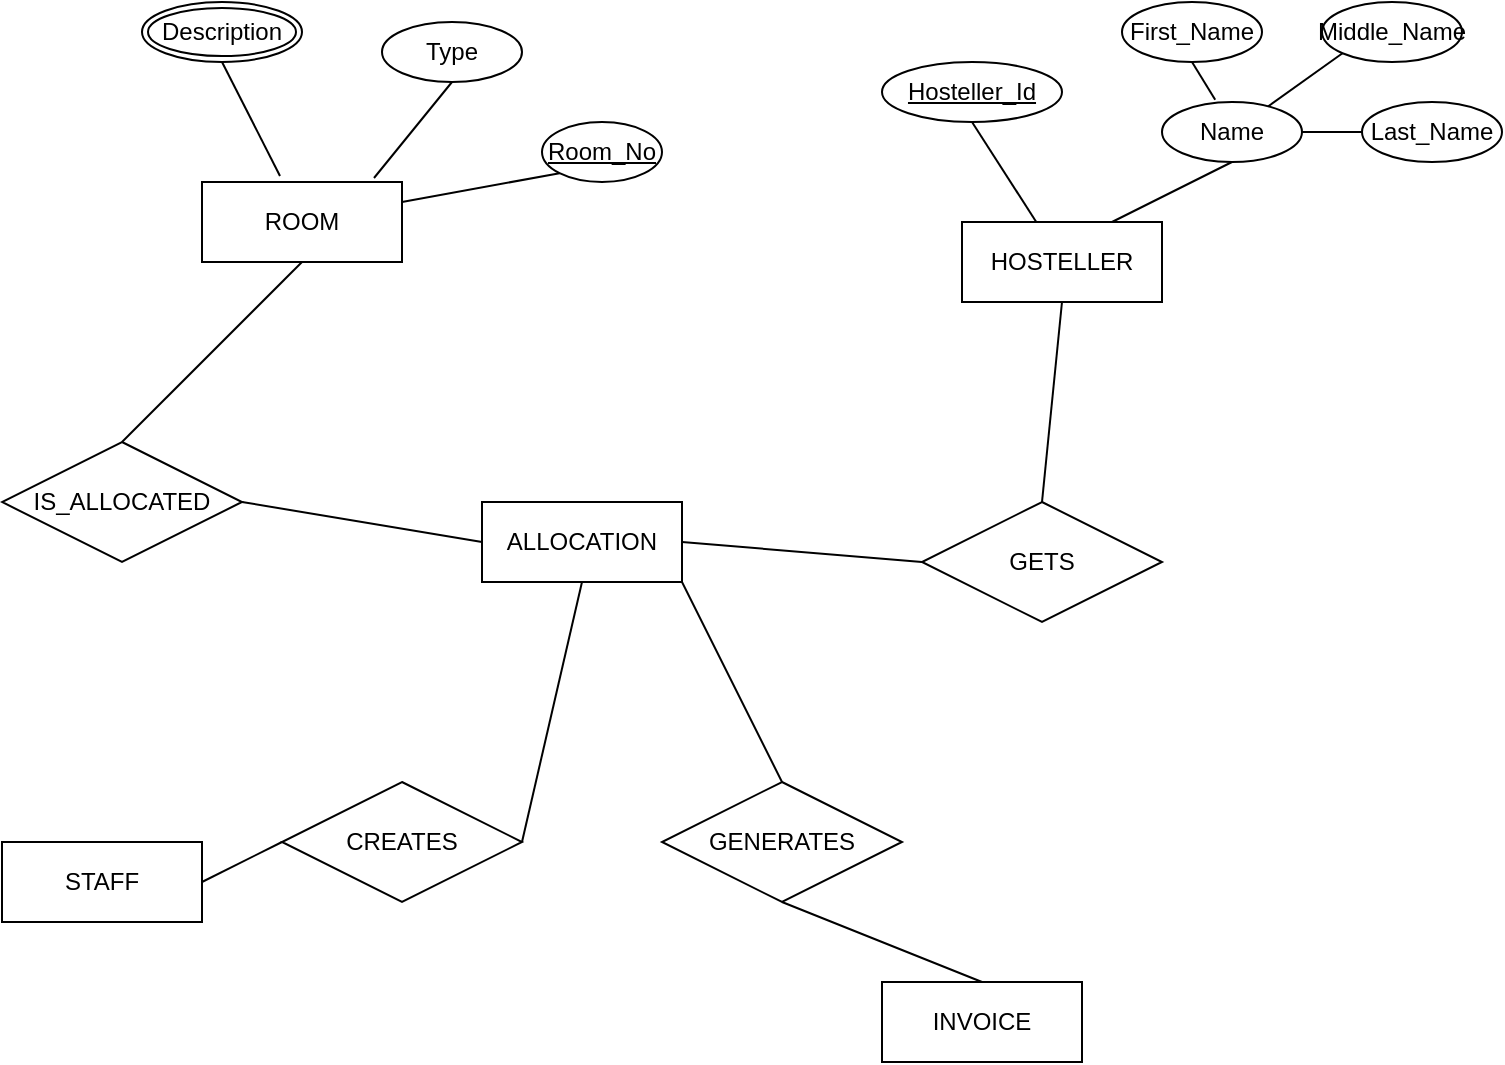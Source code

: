 <mxfile>
    <diagram id="nrbl7JRSLwaBMM6R2UeI" name="Page-1">
        <mxGraphModel dx="1240" dy="594" grid="1" gridSize="10" guides="1" tooltips="1" connect="1" arrows="1" fold="1" page="1" pageScale="1" pageWidth="1169" pageHeight="827" math="0" shadow="0">
            <root>
                <mxCell id="0"/>
                <mxCell id="1" parent="0"/>
                <mxCell id="OrHOSc57DQflPd_nP3Bi-14" style="edgeStyle=none;rounded=0;orthogonalLoop=1;jettySize=auto;html=1;exitX=0.5;exitY=1;exitDx=0;exitDy=0;entryX=0.5;entryY=0;entryDx=0;entryDy=0;endArrow=none;endFill=0;" parent="1" source="OrHOSc57DQflPd_nP3Bi-1" target="OrHOSc57DQflPd_nP3Bi-9" edge="1">
                    <mxGeometry relative="1" as="geometry"/>
                </mxCell>
                <mxCell id="OrHOSc57DQflPd_nP3Bi-1" value="ROOM" style="whiteSpace=wrap;html=1;align=center;" parent="1" vertex="1">
                    <mxGeometry x="280" y="190" width="100" height="40" as="geometry"/>
                </mxCell>
                <mxCell id="OrHOSc57DQflPd_nP3Bi-12" style="rounded=0;orthogonalLoop=1;jettySize=auto;html=1;exitX=0.5;exitY=1;exitDx=0;exitDy=0;entryX=0.5;entryY=0;entryDx=0;entryDy=0;endArrow=none;endFill=0;" parent="1" source="OrHOSc57DQflPd_nP3Bi-2" target="OrHOSc57DQflPd_nP3Bi-11" edge="1">
                    <mxGeometry relative="1" as="geometry"/>
                </mxCell>
                <mxCell id="OrHOSc57DQflPd_nP3Bi-2" value="HOSTELLER" style="whiteSpace=wrap;html=1;align=center;" parent="1" vertex="1">
                    <mxGeometry x="660" y="210" width="100" height="40" as="geometry"/>
                </mxCell>
                <mxCell id="OrHOSc57DQflPd_nP3Bi-18" style="edgeStyle=none;rounded=0;orthogonalLoop=1;jettySize=auto;html=1;exitX=1;exitY=0.5;exitDx=0;exitDy=0;entryX=0;entryY=0.5;entryDx=0;entryDy=0;endArrow=none;endFill=0;" parent="1" source="OrHOSc57DQflPd_nP3Bi-3" target="OrHOSc57DQflPd_nP3Bi-17" edge="1">
                    <mxGeometry relative="1" as="geometry"/>
                </mxCell>
                <mxCell id="OrHOSc57DQflPd_nP3Bi-3" value="STAFF" style="whiteSpace=wrap;html=1;align=center;" parent="1" vertex="1">
                    <mxGeometry x="180" y="520" width="100" height="40" as="geometry"/>
                </mxCell>
                <mxCell id="OrHOSc57DQflPd_nP3Bi-4" value="INVOICE" style="whiteSpace=wrap;html=1;align=center;" parent="1" vertex="1">
                    <mxGeometry x="620" y="590" width="100" height="40" as="geometry"/>
                </mxCell>
                <mxCell id="OrHOSc57DQflPd_nP3Bi-21" style="edgeStyle=none;rounded=0;orthogonalLoop=1;jettySize=auto;html=1;exitX=1;exitY=1;exitDx=0;exitDy=0;entryX=0.5;entryY=0;entryDx=0;entryDy=0;endArrow=none;endFill=0;" parent="1" source="OrHOSc57DQflPd_nP3Bi-5" target="OrHOSc57DQflPd_nP3Bi-20" edge="1">
                    <mxGeometry relative="1" as="geometry"/>
                </mxCell>
                <mxCell id="OrHOSc57DQflPd_nP3Bi-5" value="ALLOCATION" style="whiteSpace=wrap;html=1;align=center;" parent="1" vertex="1">
                    <mxGeometry x="420" y="350" width="100" height="40" as="geometry"/>
                </mxCell>
                <mxCell id="OrHOSc57DQflPd_nP3Bi-23" style="edgeStyle=none;rounded=0;orthogonalLoop=1;jettySize=auto;html=1;exitX=1;exitY=0.5;exitDx=0;exitDy=0;entryX=0;entryY=0.5;entryDx=0;entryDy=0;endArrow=none;endFill=0;" parent="1" source="OrHOSc57DQflPd_nP3Bi-9" target="OrHOSc57DQflPd_nP3Bi-5" edge="1">
                    <mxGeometry relative="1" as="geometry"/>
                </mxCell>
                <mxCell id="OrHOSc57DQflPd_nP3Bi-9" value="IS_ALLOCATED" style="shape=rhombus;perimeter=rhombusPerimeter;whiteSpace=wrap;html=1;align=center;" parent="1" vertex="1">
                    <mxGeometry x="180" y="320" width="120" height="60" as="geometry"/>
                </mxCell>
                <mxCell id="OrHOSc57DQflPd_nP3Bi-24" style="edgeStyle=none;rounded=0;orthogonalLoop=1;jettySize=auto;html=1;exitX=0;exitY=0.5;exitDx=0;exitDy=0;entryX=1;entryY=0.5;entryDx=0;entryDy=0;endArrow=none;endFill=0;" parent="1" source="OrHOSc57DQflPd_nP3Bi-11" target="OrHOSc57DQflPd_nP3Bi-5" edge="1">
                    <mxGeometry relative="1" as="geometry"/>
                </mxCell>
                <mxCell id="OrHOSc57DQflPd_nP3Bi-11" value="GETS" style="shape=rhombus;perimeter=rhombusPerimeter;whiteSpace=wrap;html=1;align=center;" parent="1" vertex="1">
                    <mxGeometry x="640" y="350" width="120" height="60" as="geometry"/>
                </mxCell>
                <mxCell id="OrHOSc57DQflPd_nP3Bi-19" style="edgeStyle=none;rounded=0;orthogonalLoop=1;jettySize=auto;html=1;exitX=1;exitY=0.5;exitDx=0;exitDy=0;endArrow=none;endFill=0;entryX=0.5;entryY=1;entryDx=0;entryDy=0;" parent="1" source="OrHOSc57DQflPd_nP3Bi-17" target="OrHOSc57DQflPd_nP3Bi-5" edge="1">
                    <mxGeometry relative="1" as="geometry">
                        <mxPoint x="467" y="453" as="targetPoint"/>
                    </mxGeometry>
                </mxCell>
                <mxCell id="OrHOSc57DQflPd_nP3Bi-17" value="CREATES" style="shape=rhombus;perimeter=rhombusPerimeter;whiteSpace=wrap;html=1;align=center;" parent="1" vertex="1">
                    <mxGeometry x="320" y="490" width="120" height="60" as="geometry"/>
                </mxCell>
                <mxCell id="OrHOSc57DQflPd_nP3Bi-22" style="edgeStyle=none;rounded=0;orthogonalLoop=1;jettySize=auto;html=1;exitX=0.5;exitY=1;exitDx=0;exitDy=0;entryX=0.5;entryY=0;entryDx=0;entryDy=0;endArrow=none;endFill=0;" parent="1" source="OrHOSc57DQflPd_nP3Bi-20" target="OrHOSc57DQflPd_nP3Bi-4" edge="1">
                    <mxGeometry relative="1" as="geometry"/>
                </mxCell>
                <mxCell id="OrHOSc57DQflPd_nP3Bi-20" value="GENERATES" style="shape=rhombus;perimeter=rhombusPerimeter;whiteSpace=wrap;html=1;align=center;" parent="1" vertex="1">
                    <mxGeometry x="510" y="490" width="120" height="60" as="geometry"/>
                </mxCell>
                <mxCell id="OrHOSc57DQflPd_nP3Bi-28" style="edgeStyle=none;rounded=0;orthogonalLoop=1;jettySize=auto;html=1;exitX=0.5;exitY=1;exitDx=0;exitDy=0;entryX=0.86;entryY=-0.05;entryDx=0;entryDy=0;entryPerimeter=0;endArrow=none;endFill=0;" parent="1" source="OrHOSc57DQflPd_nP3Bi-25" target="OrHOSc57DQflPd_nP3Bi-1" edge="1">
                    <mxGeometry relative="1" as="geometry"/>
                </mxCell>
                <mxCell id="OrHOSc57DQflPd_nP3Bi-25" value="Type" style="ellipse;whiteSpace=wrap;html=1;align=center;" parent="1" vertex="1">
                    <mxGeometry x="370" y="110" width="70" height="30" as="geometry"/>
                </mxCell>
                <mxCell id="OrHOSc57DQflPd_nP3Bi-27" style="edgeStyle=none;rounded=0;orthogonalLoop=1;jettySize=auto;html=1;exitX=0;exitY=1;exitDx=0;exitDy=0;entryX=1;entryY=0.25;entryDx=0;entryDy=0;endArrow=none;endFill=0;" parent="1" source="OrHOSc57DQflPd_nP3Bi-26" target="OrHOSc57DQflPd_nP3Bi-1" edge="1">
                    <mxGeometry relative="1" as="geometry"/>
                </mxCell>
                <mxCell id="OrHOSc57DQflPd_nP3Bi-26" value="Room_No" style="ellipse;whiteSpace=wrap;html=1;align=center;fontStyle=4;" parent="1" vertex="1">
                    <mxGeometry x="450" y="160" width="60" height="30" as="geometry"/>
                </mxCell>
                <mxCell id="OrHOSc57DQflPd_nP3Bi-30" style="edgeStyle=none;rounded=0;orthogonalLoop=1;jettySize=auto;html=1;exitX=0.5;exitY=1;exitDx=0;exitDy=0;entryX=0.39;entryY=-0.075;entryDx=0;entryDy=0;entryPerimeter=0;endArrow=none;endFill=0;" parent="1" source="OrHOSc57DQflPd_nP3Bi-29" target="OrHOSc57DQflPd_nP3Bi-1" edge="1">
                    <mxGeometry relative="1" as="geometry"/>
                </mxCell>
                <mxCell id="OrHOSc57DQflPd_nP3Bi-29" value="Description" style="ellipse;shape=doubleEllipse;margin=3;whiteSpace=wrap;html=1;align=center;" parent="1" vertex="1">
                    <mxGeometry x="250" y="100" width="80" height="30" as="geometry"/>
                </mxCell>
                <mxCell id="3" style="edgeStyle=none;html=1;exitX=0.5;exitY=1;exitDx=0;exitDy=0;endArrow=none;endFill=0;" edge="1" parent="1" source="2" target="OrHOSc57DQflPd_nP3Bi-2">
                    <mxGeometry relative="1" as="geometry"/>
                </mxCell>
                <mxCell id="2" value="Hosteller_Id" style="ellipse;whiteSpace=wrap;html=1;align=center;fontStyle=4;" vertex="1" parent="1">
                    <mxGeometry x="620" y="130" width="90" height="30" as="geometry"/>
                </mxCell>
                <mxCell id="11" style="edgeStyle=none;html=1;exitX=0.5;exitY=1;exitDx=0;exitDy=0;entryX=0.75;entryY=0;entryDx=0;entryDy=0;endArrow=none;endFill=0;" edge="1" parent="1" source="4" target="OrHOSc57DQflPd_nP3Bi-2">
                    <mxGeometry relative="1" as="geometry"/>
                </mxCell>
                <mxCell id="4" value="Name" style="ellipse;whiteSpace=wrap;html=1;align=center;" vertex="1" parent="1">
                    <mxGeometry x="760" y="150" width="70" height="30" as="geometry"/>
                </mxCell>
                <mxCell id="8" style="edgeStyle=none;html=1;exitX=0.5;exitY=1;exitDx=0;exitDy=0;entryX=0.38;entryY=-0.039;entryDx=0;entryDy=0;entryPerimeter=0;endArrow=none;endFill=0;" edge="1" parent="1" source="5" target="4">
                    <mxGeometry relative="1" as="geometry"/>
                </mxCell>
                <mxCell id="5" value="First_Name" style="ellipse;whiteSpace=wrap;html=1;align=center;" vertex="1" parent="1">
                    <mxGeometry x="740" y="100" width="70" height="30" as="geometry"/>
                </mxCell>
                <mxCell id="9" style="edgeStyle=none;html=1;exitX=0;exitY=1;exitDx=0;exitDy=0;endArrow=none;endFill=0;" edge="1" parent="1" source="6" target="4">
                    <mxGeometry relative="1" as="geometry"/>
                </mxCell>
                <mxCell id="6" value="Middle_Name" style="ellipse;whiteSpace=wrap;html=1;align=center;" vertex="1" parent="1">
                    <mxGeometry x="840" y="100" width="70" height="30" as="geometry"/>
                </mxCell>
                <mxCell id="10" style="edgeStyle=none;html=1;exitX=0;exitY=0.5;exitDx=0;exitDy=0;entryX=1;entryY=0.5;entryDx=0;entryDy=0;endArrow=none;endFill=0;" edge="1" parent="1" source="7" target="4">
                    <mxGeometry relative="1" as="geometry"/>
                </mxCell>
                <mxCell id="7" value="Last_Name" style="ellipse;whiteSpace=wrap;html=1;align=center;" vertex="1" parent="1">
                    <mxGeometry x="860" y="150" width="70" height="30" as="geometry"/>
                </mxCell>
            </root>
        </mxGraphModel>
    </diagram>
</mxfile>